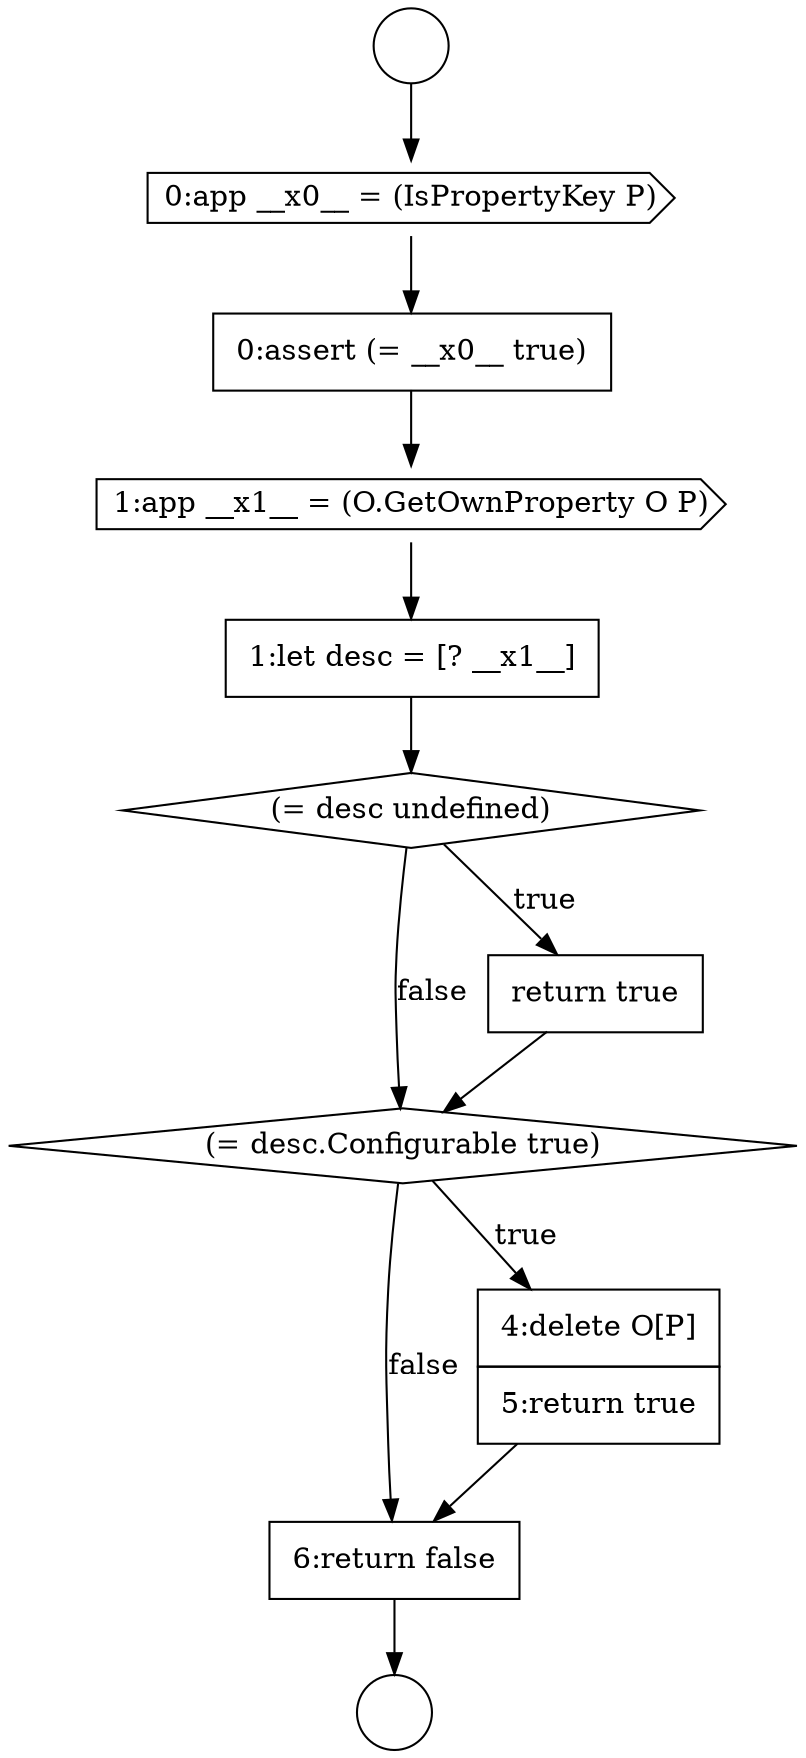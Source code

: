 digraph {
  node1705 [shape=circle label=" " color="black" fillcolor="white" style=filled]
  node1709 [shape=none, margin=0, label=<<font color="black">
    <table border="0" cellborder="1" cellspacing="0" cellpadding="10">
      <tr><td align="left">1:let desc = [? __x1__]</td></tr>
    </table>
  </font>> color="black" fillcolor="white" style=filled]
  node1704 [shape=circle label=" " color="black" fillcolor="white" style=filled]
  node1714 [shape=none, margin=0, label=<<font color="black">
    <table border="0" cellborder="1" cellspacing="0" cellpadding="10">
      <tr><td align="left">6:return false</td></tr>
    </table>
  </font>> color="black" fillcolor="white" style=filled]
  node1708 [shape=cds, label=<<font color="black">1:app __x1__ = (O.GetOwnProperty O P)</font>> color="black" fillcolor="white" style=filled]
  node1712 [shape=diamond, label=<<font color="black">(= desc.Configurable true)</font>> color="black" fillcolor="white" style=filled]
  node1707 [shape=none, margin=0, label=<<font color="black">
    <table border="0" cellborder="1" cellspacing="0" cellpadding="10">
      <tr><td align="left">0:assert (= __x0__ true)</td></tr>
    </table>
  </font>> color="black" fillcolor="white" style=filled]
  node1711 [shape=none, margin=0, label=<<font color="black">
    <table border="0" cellborder="1" cellspacing="0" cellpadding="10">
      <tr><td align="left">return true</td></tr>
    </table>
  </font>> color="black" fillcolor="white" style=filled]
  node1706 [shape=cds, label=<<font color="black">0:app __x0__ = (IsPropertyKey P)</font>> color="black" fillcolor="white" style=filled]
  node1710 [shape=diamond, label=<<font color="black">(= desc undefined)</font>> color="black" fillcolor="white" style=filled]
  node1713 [shape=none, margin=0, label=<<font color="black">
    <table border="0" cellborder="1" cellspacing="0" cellpadding="10">
      <tr><td align="left">4:delete O[P]</td></tr>
      <tr><td align="left">5:return true</td></tr>
    </table>
  </font>> color="black" fillcolor="white" style=filled]
  node1713 -> node1714 [ color="black"]
  node1704 -> node1706 [ color="black"]
  node1709 -> node1710 [ color="black"]
  node1714 -> node1705 [ color="black"]
  node1708 -> node1709 [ color="black"]
  node1710 -> node1711 [label=<<font color="black">true</font>> color="black"]
  node1710 -> node1712 [label=<<font color="black">false</font>> color="black"]
  node1712 -> node1713 [label=<<font color="black">true</font>> color="black"]
  node1712 -> node1714 [label=<<font color="black">false</font>> color="black"]
  node1706 -> node1707 [ color="black"]
  node1711 -> node1712 [ color="black"]
  node1707 -> node1708 [ color="black"]
}
